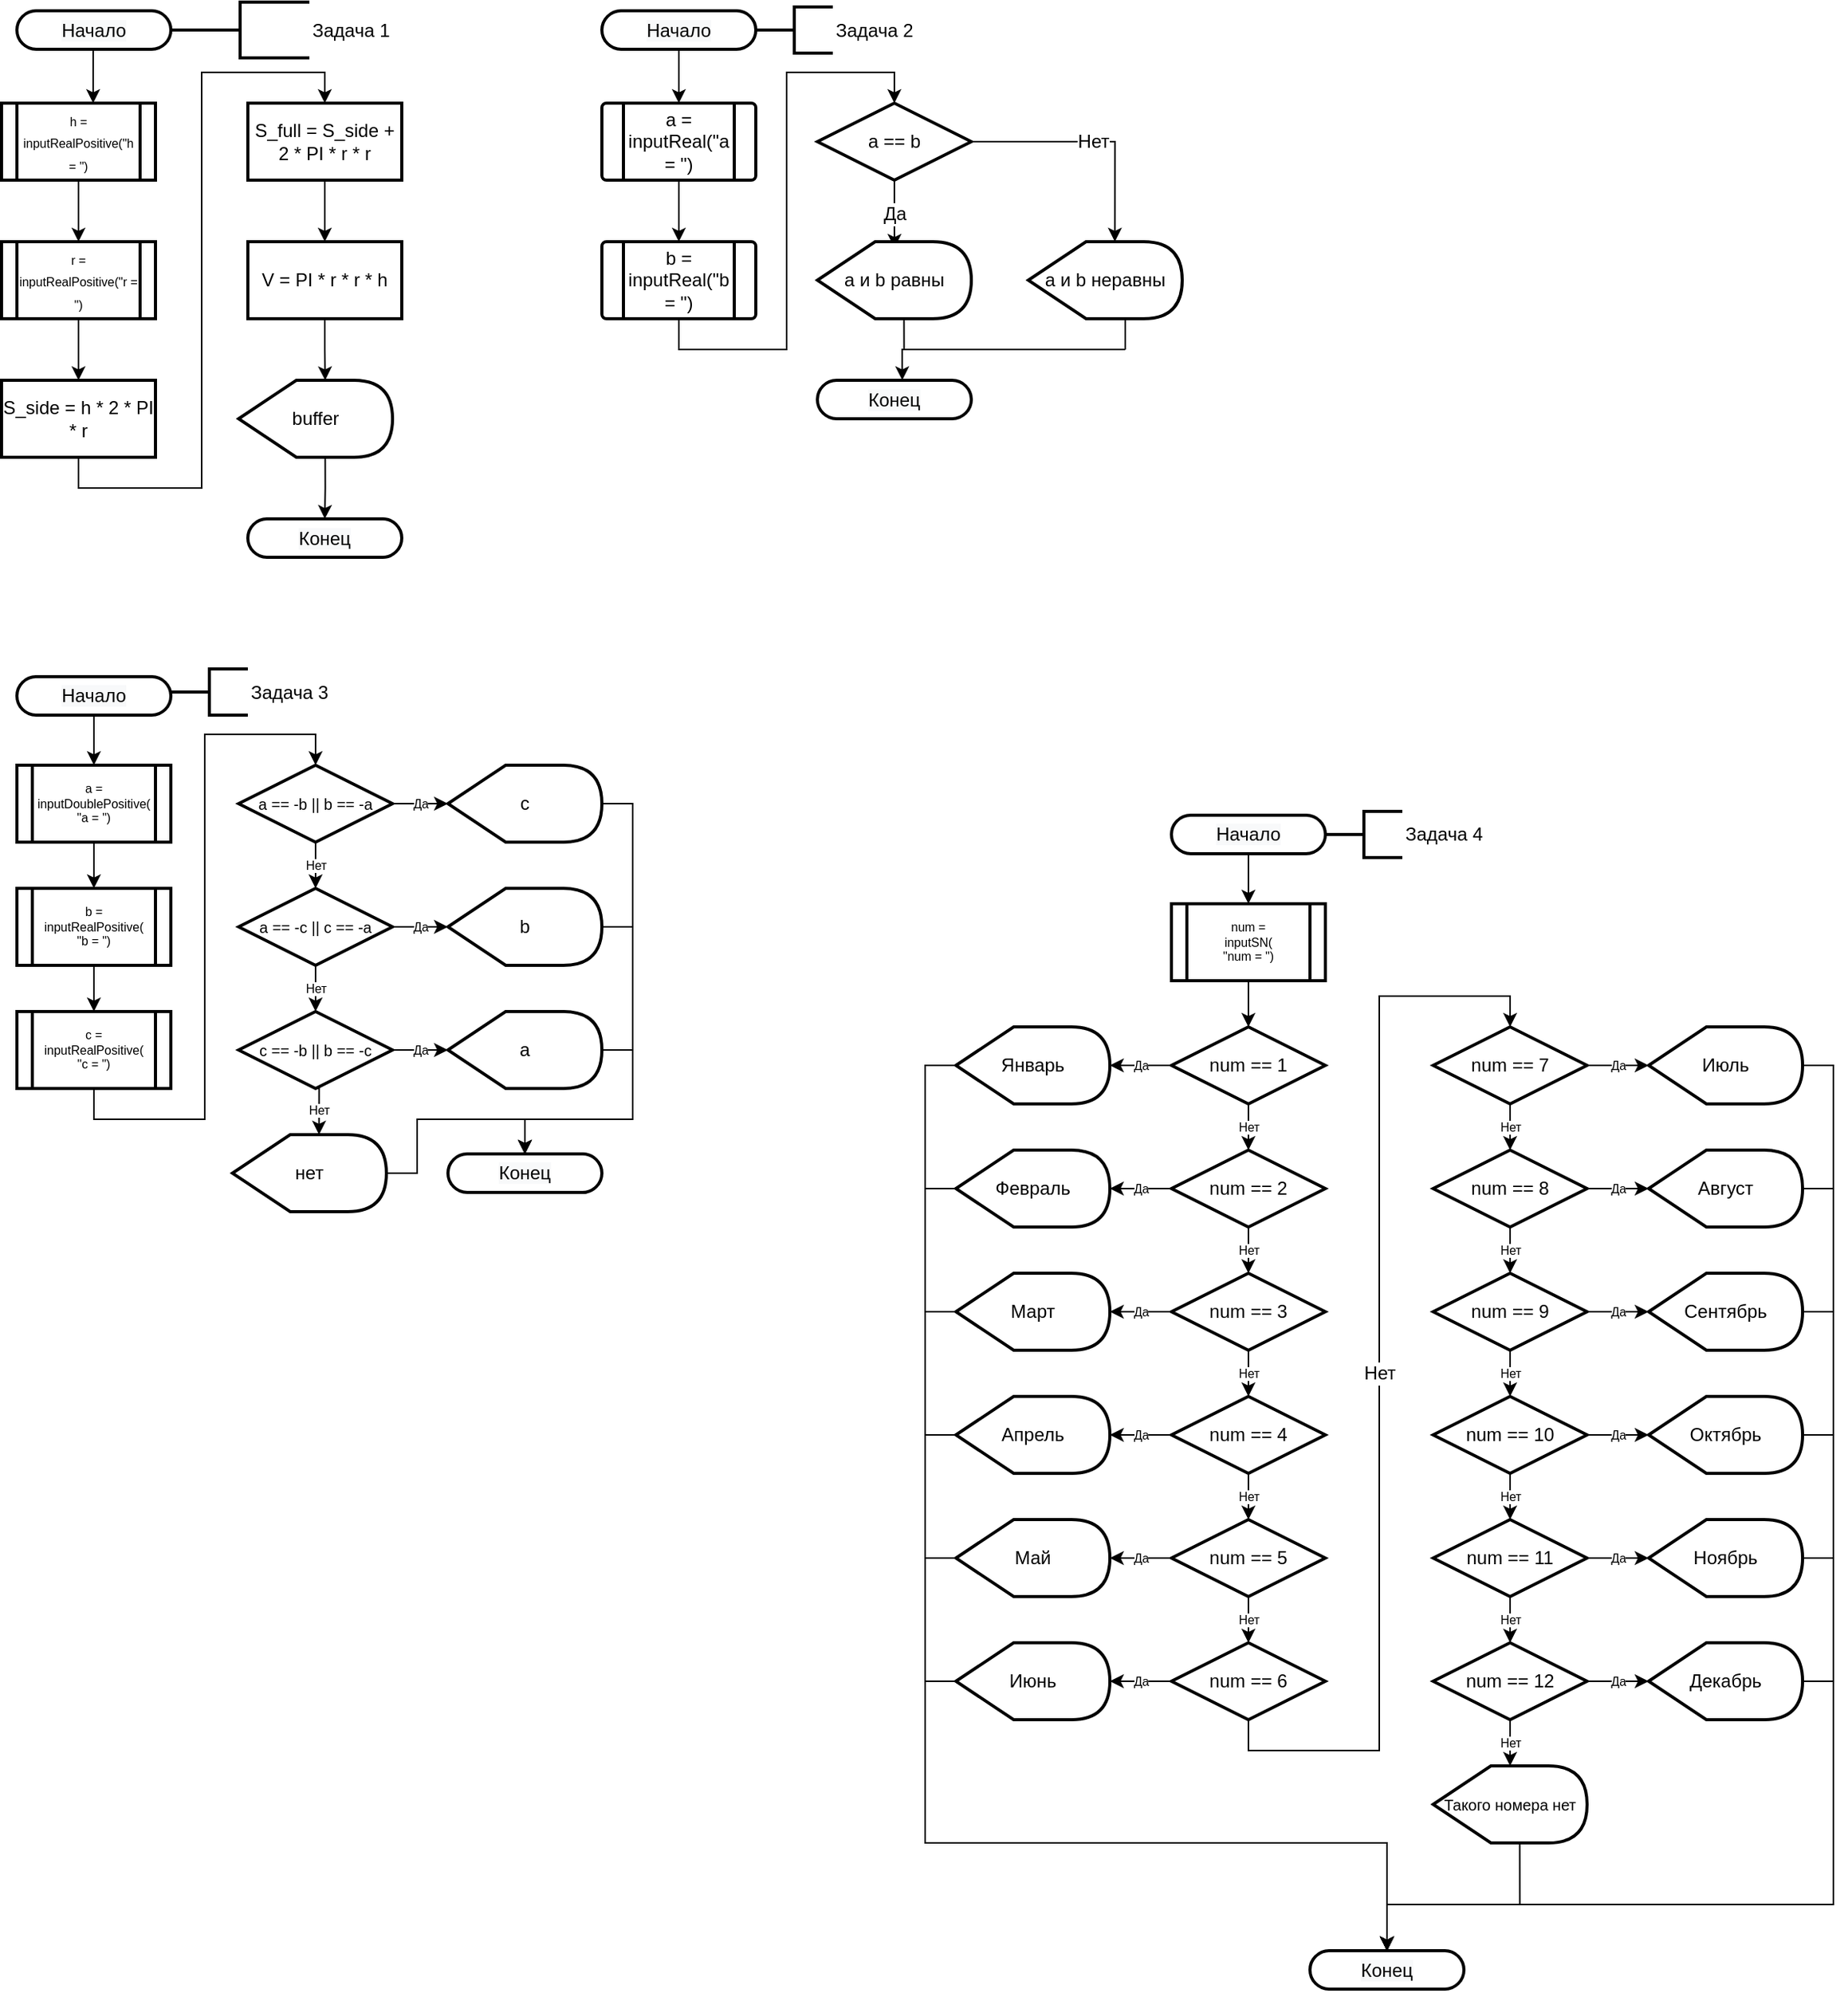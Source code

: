 <mxfile version="20.3.0" type="device"><diagram id="C5RBs43oDa-KdzZeNtuy" name="Page-1"><mxGraphModel dx="1738" dy="1198" grid="1" gridSize="10" guides="1" tooltips="1" connect="1" arrows="1" fold="1" page="1" pageScale="1" pageWidth="827" pageHeight="1169" math="0" shadow="0"><root><mxCell id="WIyWlLk6GJQsqaUBKTNV-0"/><mxCell id="WIyWlLk6GJQsqaUBKTNV-1" parent="WIyWlLk6GJQsqaUBKTNV-0"/><mxCell id="geHAz6R32snXmoTVDK4m-0" value="&lt;span style=&quot;color: rgb(0, 0, 0); font-family: Helvetica; font-size: 12px; font-style: normal; font-variant-ligatures: normal; font-variant-caps: normal; font-weight: 400; letter-spacing: normal; orphans: 2; text-align: center; text-indent: 0px; text-transform: none; widows: 2; word-spacing: 0px; -webkit-text-stroke-width: 0px; background-color: rgb(248, 249, 250); text-decoration-thickness: initial; text-decoration-style: initial; text-decoration-color: initial; float: none; display: inline !important;&quot;&gt;Начало&lt;/span&gt;" style="rounded=1;whiteSpace=wrap;html=1;absoluteArcSize=1;arcSize=38;strokeWidth=2;" vertex="1" parent="WIyWlLk6GJQsqaUBKTNV-1"><mxGeometry x="170" y="100" width="100" height="25" as="geometry"/></mxCell><mxCell id="geHAz6R32snXmoTVDK4m-6" style="edgeStyle=orthogonalEdgeStyle;rounded=0;orthogonalLoop=1;jettySize=auto;html=1;exitX=0.5;exitY=1;exitDx=0;exitDy=0;entryX=0.5;entryY=0;entryDx=0;entryDy=0;" edge="1" parent="WIyWlLk6GJQsqaUBKTNV-1" source="geHAz6R32snXmoTVDK4m-1" target="geHAz6R32snXmoTVDK4m-3"><mxGeometry relative="1" as="geometry"/></mxCell><mxCell id="geHAz6R32snXmoTVDK4m-1" value="&lt;font style=&quot;font-size: 8px;&quot;&gt;h = inputRealPositive(&quot;h = &quot;)&lt;/font&gt;" style="shape=process;whiteSpace=wrap;html=1;backgroundOutline=1;strokeWidth=2;" vertex="1" parent="WIyWlLk6GJQsqaUBKTNV-1"><mxGeometry x="160" y="160" width="100" height="50" as="geometry"/></mxCell><mxCell id="geHAz6R32snXmoTVDK4m-2" style="edgeStyle=orthogonalEdgeStyle;rounded=0;orthogonalLoop=1;jettySize=auto;html=1;entryX=0.5;entryY=0;entryDx=0;entryDy=0;" edge="1" parent="WIyWlLk6GJQsqaUBKTNV-1"><mxGeometry relative="1" as="geometry"><mxPoint x="219.529" y="125" as="sourcePoint"/><mxPoint x="219.5" y="160" as="targetPoint"/></mxGeometry></mxCell><mxCell id="geHAz6R32snXmoTVDK4m-15" style="edgeStyle=orthogonalEdgeStyle;rounded=0;orthogonalLoop=1;jettySize=auto;html=1;exitX=0.5;exitY=1;exitDx=0;exitDy=0;entryX=0.5;entryY=0;entryDx=0;entryDy=0;fontSize=12;" edge="1" parent="WIyWlLk6GJQsqaUBKTNV-1" source="geHAz6R32snXmoTVDK4m-3" target="geHAz6R32snXmoTVDK4m-11"><mxGeometry relative="1" as="geometry"/></mxCell><mxCell id="geHAz6R32snXmoTVDK4m-3" value="&lt;font style=&quot;font-size: 8px;&quot;&gt;r = inputRealPositive(&quot;r = &quot;)&lt;/font&gt;" style="shape=process;whiteSpace=wrap;html=1;backgroundOutline=1;strokeWidth=2;" vertex="1" parent="WIyWlLk6GJQsqaUBKTNV-1"><mxGeometry x="160" y="250" width="100" height="50" as="geometry"/></mxCell><mxCell id="geHAz6R32snXmoTVDK4m-8" value="Задача 1" style="strokeWidth=2;html=1;shape=mxgraph.flowchart.annotation_2;align=left;labelPosition=right;pointerEvents=1;" vertex="1" parent="WIyWlLk6GJQsqaUBKTNV-1"><mxGeometry x="270" y="94.38" width="90" height="36.25" as="geometry"/></mxCell><mxCell id="geHAz6R32snXmoTVDK4m-16" style="edgeStyle=orthogonalEdgeStyle;rounded=0;orthogonalLoop=1;jettySize=auto;html=1;exitX=0.5;exitY=1;exitDx=0;exitDy=0;entryX=0.5;entryY=0;entryDx=0;entryDy=0;fontSize=12;" edge="1" parent="WIyWlLk6GJQsqaUBKTNV-1" source="geHAz6R32snXmoTVDK4m-11" target="geHAz6R32snXmoTVDK4m-12"><mxGeometry relative="1" as="geometry"/></mxCell><mxCell id="geHAz6R32snXmoTVDK4m-11" value="&lt;font style=&quot;font-size: 12px;&quot;&gt;S_side = h * 2 * PI * r&lt;/font&gt;" style="rounded=0;whiteSpace=wrap;html=1;strokeWidth=2;fontSize=10;" vertex="1" parent="WIyWlLk6GJQsqaUBKTNV-1"><mxGeometry x="160" y="340" width="100" height="50" as="geometry"/></mxCell><mxCell id="geHAz6R32snXmoTVDK4m-17" style="edgeStyle=orthogonalEdgeStyle;rounded=0;orthogonalLoop=1;jettySize=auto;html=1;exitX=0.5;exitY=1;exitDx=0;exitDy=0;entryX=0.5;entryY=0;entryDx=0;entryDy=0;fontSize=12;" edge="1" parent="WIyWlLk6GJQsqaUBKTNV-1" source="geHAz6R32snXmoTVDK4m-12" target="geHAz6R32snXmoTVDK4m-13"><mxGeometry relative="1" as="geometry"/></mxCell><mxCell id="geHAz6R32snXmoTVDK4m-12" value="S_full = S_side + 2 * PI * r * r" style="rounded=0;whiteSpace=wrap;html=1;strokeWidth=2;fontSize=12;" vertex="1" parent="WIyWlLk6GJQsqaUBKTNV-1"><mxGeometry x="320" y="160" width="100" height="50" as="geometry"/></mxCell><mxCell id="geHAz6R32snXmoTVDK4m-25" style="edgeStyle=orthogonalEdgeStyle;rounded=0;orthogonalLoop=1;jettySize=auto;html=1;exitX=0.5;exitY=1;exitDx=0;exitDy=0;entryX=0;entryY=0;entryDx=56.25;entryDy=0;entryPerimeter=0;fontSize=12;" edge="1" parent="WIyWlLk6GJQsqaUBKTNV-1" source="geHAz6R32snXmoTVDK4m-13" target="geHAz6R32snXmoTVDK4m-19"><mxGeometry relative="1" as="geometry"/></mxCell><mxCell id="geHAz6R32snXmoTVDK4m-13" value="V = PI * r * r * h" style="rounded=0;whiteSpace=wrap;html=1;strokeWidth=2;fontSize=12;" vertex="1" parent="WIyWlLk6GJQsqaUBKTNV-1"><mxGeometry x="320" y="250" width="100" height="50" as="geometry"/></mxCell><mxCell id="geHAz6R32snXmoTVDK4m-22" style="edgeStyle=orthogonalEdgeStyle;rounded=0;orthogonalLoop=1;jettySize=auto;html=1;exitX=0;exitY=0;exitDx=56.25;exitDy=50;exitPerimeter=0;entryX=0.5;entryY=0;entryDx=0;entryDy=0;fontSize=12;" edge="1" parent="WIyWlLk6GJQsqaUBKTNV-1" source="geHAz6R32snXmoTVDK4m-19" target="geHAz6R32snXmoTVDK4m-20"><mxGeometry relative="1" as="geometry"/></mxCell><mxCell id="geHAz6R32snXmoTVDK4m-19" value="buffer" style="shape=display;whiteSpace=wrap;html=1;shadow=0;labelBackgroundColor=none;labelBorderColor=none;comic=0;sketch=0;strokeWidth=2;size=0.375;" vertex="1" parent="WIyWlLk6GJQsqaUBKTNV-1"><mxGeometry x="314" y="340" width="100" height="50" as="geometry"/></mxCell><mxCell id="geHAz6R32snXmoTVDK4m-20" value="&lt;span style=&quot;color: rgb(0, 0, 0); font-family: Helvetica; font-size: 12px; font-style: normal; font-variant-ligatures: normal; font-variant-caps: normal; font-weight: 400; letter-spacing: normal; orphans: 2; text-align: center; text-indent: 0px; text-transform: none; widows: 2; word-spacing: 0px; -webkit-text-stroke-width: 0px; background-color: rgb(248, 249, 250); text-decoration-thickness: initial; text-decoration-style: initial; text-decoration-color: initial; float: none; display: inline !important;&quot;&gt;Конец&lt;/span&gt;" style="rounded=1;whiteSpace=wrap;html=1;absoluteArcSize=1;arcSize=38;strokeWidth=2;" vertex="1" parent="WIyWlLk6GJQsqaUBKTNV-1"><mxGeometry x="320" y="430" width="100" height="25" as="geometry"/></mxCell><mxCell id="geHAz6R32snXmoTVDK4m-30" style="edgeStyle=orthogonalEdgeStyle;rounded=0;orthogonalLoop=1;jettySize=auto;html=1;exitX=0.5;exitY=1;exitDx=0;exitDy=0;entryX=0.5;entryY=0;entryDx=0;entryDy=0;fontSize=12;" edge="1" parent="WIyWlLk6GJQsqaUBKTNV-1" source="geHAz6R32snXmoTVDK4m-26" target="geHAz6R32snXmoTVDK4m-27"><mxGeometry relative="1" as="geometry"/></mxCell><mxCell id="geHAz6R32snXmoTVDK4m-26" value="&lt;span style=&quot;color: rgb(0, 0, 0); font-family: Helvetica; font-size: 12px; font-style: normal; font-variant-ligatures: normal; font-variant-caps: normal; font-weight: 400; letter-spacing: normal; orphans: 2; text-align: center; text-indent: 0px; text-transform: none; widows: 2; word-spacing: 0px; -webkit-text-stroke-width: 0px; background-color: rgb(248, 249, 250); text-decoration-thickness: initial; text-decoration-style: initial; text-decoration-color: initial; float: none; display: inline !important;&quot;&gt;Начало&lt;/span&gt;" style="rounded=1;whiteSpace=wrap;html=1;absoluteArcSize=1;arcSize=38;strokeWidth=2;" vertex="1" parent="WIyWlLk6GJQsqaUBKTNV-1"><mxGeometry x="550" y="100" width="100" height="25" as="geometry"/></mxCell><mxCell id="geHAz6R32snXmoTVDK4m-31" style="edgeStyle=orthogonalEdgeStyle;rounded=0;orthogonalLoop=1;jettySize=auto;html=1;exitX=0.5;exitY=1;exitDx=0;exitDy=0;entryX=0.5;entryY=0;entryDx=0;entryDy=0;fontSize=12;" edge="1" parent="WIyWlLk6GJQsqaUBKTNV-1" source="geHAz6R32snXmoTVDK4m-27" target="geHAz6R32snXmoTVDK4m-28"><mxGeometry relative="1" as="geometry"/></mxCell><mxCell id="geHAz6R32snXmoTVDK4m-27" value="a = inputReal(&quot;a = &quot;)" style="verticalLabelPosition=middle;verticalAlign=middle;html=1;shape=process;whiteSpace=wrap;rounded=1;size=0.14;arcSize=6;strokeWidth=2;fontSize=12;labelPosition=center;align=center;" vertex="1" parent="WIyWlLk6GJQsqaUBKTNV-1"><mxGeometry x="550" y="160" width="100" height="50" as="geometry"/></mxCell><mxCell id="geHAz6R32snXmoTVDK4m-35" style="edgeStyle=orthogonalEdgeStyle;rounded=0;orthogonalLoop=1;jettySize=auto;html=1;exitX=0.5;exitY=1;exitDx=0;exitDy=0;entryX=0.5;entryY=0;entryDx=0;entryDy=0;fontSize=12;" edge="1" parent="WIyWlLk6GJQsqaUBKTNV-1" source="geHAz6R32snXmoTVDK4m-28" target="geHAz6R32snXmoTVDK4m-32"><mxGeometry relative="1" as="geometry"/></mxCell><mxCell id="geHAz6R32snXmoTVDK4m-28" value="b = inputReal(&quot;b = &quot;)" style="verticalLabelPosition=middle;verticalAlign=middle;html=1;shape=process;whiteSpace=wrap;rounded=1;size=0.14;arcSize=6;strokeWidth=2;fontSize=12;labelPosition=center;align=center;" vertex="1" parent="WIyWlLk6GJQsqaUBKTNV-1"><mxGeometry x="550" y="250" width="100" height="50" as="geometry"/></mxCell><mxCell id="geHAz6R32snXmoTVDK4m-38" value="Да" style="edgeStyle=orthogonalEdgeStyle;rounded=0;orthogonalLoop=1;jettySize=auto;html=1;exitX=0.5;exitY=1;exitDx=0;exitDy=0;entryX=0.501;entryY=0.08;entryDx=0;entryDy=0;entryPerimeter=0;fontSize=12;" edge="1" parent="WIyWlLk6GJQsqaUBKTNV-1" source="geHAz6R32snXmoTVDK4m-32" target="geHAz6R32snXmoTVDK4m-36"><mxGeometry relative="1" as="geometry"/></mxCell><mxCell id="geHAz6R32snXmoTVDK4m-42" value="Нет" style="edgeStyle=orthogonalEdgeStyle;rounded=0;orthogonalLoop=1;jettySize=auto;html=1;exitX=1;exitY=0.5;exitDx=0;exitDy=0;entryX=0;entryY=0;entryDx=56.25;entryDy=0;entryPerimeter=0;fontSize=12;" edge="1" parent="WIyWlLk6GJQsqaUBKTNV-1" source="geHAz6R32snXmoTVDK4m-32" target="geHAz6R32snXmoTVDK4m-40"><mxGeometry relative="1" as="geometry"/></mxCell><mxCell id="geHAz6R32snXmoTVDK4m-32" value="a == b" style="rhombus;whiteSpace=wrap;html=1;strokeWidth=2;" vertex="1" parent="WIyWlLk6GJQsqaUBKTNV-1"><mxGeometry x="690" y="160" width="100" height="50" as="geometry"/></mxCell><mxCell id="geHAz6R32snXmoTVDK4m-33" value="Задача 2" style="strokeWidth=2;html=1;shape=mxgraph.flowchart.annotation_2;align=left;labelPosition=right;pointerEvents=1;" vertex="1" parent="WIyWlLk6GJQsqaUBKTNV-1"><mxGeometry x="650" y="97.5" width="50" height="30" as="geometry"/></mxCell><mxCell id="geHAz6R32snXmoTVDK4m-43" style="edgeStyle=orthogonalEdgeStyle;rounded=0;orthogonalLoop=1;jettySize=auto;html=1;exitX=0;exitY=0;exitDx=56.25;exitDy=50;exitPerimeter=0;entryX=0.551;entryY=-0.002;entryDx=0;entryDy=0;entryPerimeter=0;fontSize=12;" edge="1" parent="WIyWlLk6GJQsqaUBKTNV-1" source="geHAz6R32snXmoTVDK4m-36" target="geHAz6R32snXmoTVDK4m-39"><mxGeometry relative="1" as="geometry"/></mxCell><mxCell id="geHAz6R32snXmoTVDK4m-36" value="a и b равны" style="shape=display;whiteSpace=wrap;html=1;shadow=0;labelBackgroundColor=none;labelBorderColor=none;comic=0;sketch=0;strokeWidth=2;size=0.375;" vertex="1" parent="WIyWlLk6GJQsqaUBKTNV-1"><mxGeometry x="690" y="250" width="100" height="50" as="geometry"/></mxCell><mxCell id="geHAz6R32snXmoTVDK4m-39" value="&lt;span style=&quot;color: rgb(0, 0, 0); font-family: Helvetica; font-size: 12px; font-style: normal; font-variant-ligatures: normal; font-variant-caps: normal; font-weight: 400; letter-spacing: normal; orphans: 2; text-align: center; text-indent: 0px; text-transform: none; widows: 2; word-spacing: 0px; -webkit-text-stroke-width: 0px; background-color: rgb(248, 249, 250); text-decoration-thickness: initial; text-decoration-style: initial; text-decoration-color: initial; float: none; display: inline !important;&quot;&gt;Конец&lt;/span&gt;" style="rounded=1;whiteSpace=wrap;html=1;absoluteArcSize=1;arcSize=38;strokeWidth=2;" vertex="1" parent="WIyWlLk6GJQsqaUBKTNV-1"><mxGeometry x="690" y="340" width="100" height="25" as="geometry"/></mxCell><mxCell id="geHAz6R32snXmoTVDK4m-40" value="a и b неравны" style="shape=display;whiteSpace=wrap;html=1;shadow=0;labelBackgroundColor=none;labelBorderColor=none;comic=0;sketch=0;strokeWidth=2;size=0.375;" vertex="1" parent="WIyWlLk6GJQsqaUBKTNV-1"><mxGeometry x="827" y="250" width="100" height="50" as="geometry"/></mxCell><mxCell id="geHAz6R32snXmoTVDK4m-48" value="" style="endArrow=none;html=1;rounded=0;fontSize=12;" edge="1" parent="WIyWlLk6GJQsqaUBKTNV-1"><mxGeometry width="50" height="50" relative="1" as="geometry"><mxPoint x="745" y="320" as="sourcePoint"/><mxPoint x="890" y="320" as="targetPoint"/></mxGeometry></mxCell><mxCell id="geHAz6R32snXmoTVDK4m-51" value="" style="endArrow=none;html=1;rounded=0;fontSize=12;" edge="1" parent="WIyWlLk6GJQsqaUBKTNV-1"><mxGeometry width="50" height="50" relative="1" as="geometry"><mxPoint x="890" y="320" as="sourcePoint"/><mxPoint x="890" y="300" as="targetPoint"/></mxGeometry></mxCell><mxCell id="geHAz6R32snXmoTVDK4m-59" style="edgeStyle=orthogonalEdgeStyle;rounded=0;orthogonalLoop=1;jettySize=auto;html=1;exitX=0.5;exitY=1;exitDx=0;exitDy=0;entryX=0.5;entryY=0;entryDx=0;entryDy=0;fontSize=12;" edge="1" parent="WIyWlLk6GJQsqaUBKTNV-1" source="geHAz6R32snXmoTVDK4m-52" target="geHAz6R32snXmoTVDK4m-55"><mxGeometry relative="1" as="geometry"/></mxCell><mxCell id="geHAz6R32snXmoTVDK4m-52" value="&lt;span style=&quot;color: rgb(0, 0, 0); font-family: Helvetica; font-size: 12px; font-style: normal; font-variant-ligatures: normal; font-variant-caps: normal; font-weight: 400; letter-spacing: normal; orphans: 2; text-align: center; text-indent: 0px; text-transform: none; widows: 2; word-spacing: 0px; -webkit-text-stroke-width: 0px; background-color: rgb(248, 249, 250); text-decoration-thickness: initial; text-decoration-style: initial; text-decoration-color: initial; float: none; display: inline !important;&quot;&gt;Начало&lt;/span&gt;" style="rounded=1;whiteSpace=wrap;html=1;absoluteArcSize=1;arcSize=38;strokeWidth=2;" vertex="1" parent="WIyWlLk6GJQsqaUBKTNV-1"><mxGeometry x="170" y="532.5" width="100" height="25" as="geometry"/></mxCell><mxCell id="geHAz6R32snXmoTVDK4m-53" value="Задача 3" style="strokeWidth=2;html=1;shape=mxgraph.flowchart.annotation_2;align=left;labelPosition=right;pointerEvents=1;" vertex="1" parent="WIyWlLk6GJQsqaUBKTNV-1"><mxGeometry x="270" y="527.5" width="50" height="30" as="geometry"/></mxCell><mxCell id="geHAz6R32snXmoTVDK4m-62" style="edgeStyle=orthogonalEdgeStyle;rounded=0;orthogonalLoop=1;jettySize=auto;html=1;exitX=0.5;exitY=1;exitDx=0;exitDy=0;entryX=0.5;entryY=0;entryDx=0;entryDy=0;fontSize=12;" edge="1" parent="WIyWlLk6GJQsqaUBKTNV-1" source="geHAz6R32snXmoTVDK4m-55" target="geHAz6R32snXmoTVDK4m-56"><mxGeometry relative="1" as="geometry"/></mxCell><mxCell id="geHAz6R32snXmoTVDK4m-55" value="&lt;span style=&quot;&quot;&gt;a =&lt;br&gt;inputDoublePositive(&lt;br&gt;&quot;a = &quot;)&lt;/span&gt;" style="verticalLabelPosition=bottom;verticalAlign=middle;html=1;shape=process;whiteSpace=wrap;rounded=1;size=0.1;arcSize=0;shadow=0;labelBackgroundColor=none;labelBorderColor=none;comic=0;sketch=0;strokeWidth=2;spacing=0;spacingTop=-100;fontSize=8;" vertex="1" parent="WIyWlLk6GJQsqaUBKTNV-1"><mxGeometry x="170" y="590" width="100" height="50" as="geometry"/></mxCell><mxCell id="geHAz6R32snXmoTVDK4m-61" style="edgeStyle=orthogonalEdgeStyle;rounded=0;orthogonalLoop=1;jettySize=auto;html=1;exitX=0.5;exitY=1;exitDx=0;exitDy=0;entryX=0.5;entryY=0;entryDx=0;entryDy=0;fontSize=12;" edge="1" parent="WIyWlLk6GJQsqaUBKTNV-1" source="geHAz6R32snXmoTVDK4m-56" target="geHAz6R32snXmoTVDK4m-57"><mxGeometry relative="1" as="geometry"/></mxCell><mxCell id="geHAz6R32snXmoTVDK4m-56" value="&lt;span style=&quot;&quot;&gt;b =&lt;br&gt;inputRealPositive(&lt;br&gt;&quot;b = &quot;)&lt;/span&gt;" style="verticalLabelPosition=bottom;verticalAlign=middle;html=1;shape=process;whiteSpace=wrap;rounded=1;size=0.1;arcSize=0;shadow=0;labelBackgroundColor=none;labelBorderColor=none;comic=0;sketch=0;strokeWidth=2;spacing=0;spacingTop=-100;fontSize=8;" vertex="1" parent="WIyWlLk6GJQsqaUBKTNV-1"><mxGeometry x="170" y="670" width="100" height="50" as="geometry"/></mxCell><mxCell id="geHAz6R32snXmoTVDK4m-65" style="edgeStyle=orthogonalEdgeStyle;rounded=0;orthogonalLoop=1;jettySize=auto;html=1;exitX=0.5;exitY=1;exitDx=0;exitDy=0;entryX=0.5;entryY=0;entryDx=0;entryDy=0;fontSize=10;" edge="1" parent="WIyWlLk6GJQsqaUBKTNV-1" source="geHAz6R32snXmoTVDK4m-57" target="geHAz6R32snXmoTVDK4m-63"><mxGeometry relative="1" as="geometry"/></mxCell><mxCell id="geHAz6R32snXmoTVDK4m-57" value="&lt;span style=&quot;&quot;&gt;c =&lt;br&gt;inputRealPositive(&lt;br&gt;&quot;c = &quot;)&lt;/span&gt;" style="verticalLabelPosition=bottom;verticalAlign=middle;html=1;shape=process;whiteSpace=wrap;rounded=1;size=0.1;arcSize=0;shadow=0;labelBackgroundColor=none;labelBorderColor=none;comic=0;sketch=0;strokeWidth=2;spacing=0;spacingTop=-100;fontSize=8;" vertex="1" parent="WIyWlLk6GJQsqaUBKTNV-1"><mxGeometry x="170" y="750" width="100" height="50" as="geometry"/></mxCell><mxCell id="geHAz6R32snXmoTVDK4m-69" value="Нет" style="edgeStyle=orthogonalEdgeStyle;rounded=0;orthogonalLoop=1;jettySize=auto;html=1;exitX=0.5;exitY=1;exitDx=0;exitDy=0;entryX=0.5;entryY=0;entryDx=0;entryDy=0;fontSize=8;" edge="1" parent="WIyWlLk6GJQsqaUBKTNV-1" source="geHAz6R32snXmoTVDK4m-63" target="geHAz6R32snXmoTVDK4m-66"><mxGeometry relative="1" as="geometry"/></mxCell><mxCell id="geHAz6R32snXmoTVDK4m-78" value="Да" style="edgeStyle=orthogonalEdgeStyle;rounded=0;orthogonalLoop=1;jettySize=auto;html=1;exitX=1;exitY=0.5;exitDx=0;exitDy=0;entryX=0;entryY=0.5;entryDx=0;entryDy=0;entryPerimeter=0;fontSize=8;" edge="1" parent="WIyWlLk6GJQsqaUBKTNV-1" source="geHAz6R32snXmoTVDK4m-63" target="geHAz6R32snXmoTVDK4m-74"><mxGeometry relative="1" as="geometry"/></mxCell><mxCell id="geHAz6R32snXmoTVDK4m-63" value="&lt;font style=&quot;font-size: 10px;&quot;&gt;a == -b || b == -a&lt;/font&gt;" style="rhombus;whiteSpace=wrap;html=1;strokeWidth=2;" vertex="1" parent="WIyWlLk6GJQsqaUBKTNV-1"><mxGeometry x="314" y="590" width="100" height="50" as="geometry"/></mxCell><mxCell id="geHAz6R32snXmoTVDK4m-70" value="Нет" style="edgeStyle=orthogonalEdgeStyle;rounded=0;orthogonalLoop=1;jettySize=auto;html=1;exitX=0.5;exitY=1;exitDx=0;exitDy=0;entryX=0.5;entryY=0;entryDx=0;entryDy=0;fontSize=8;" edge="1" parent="WIyWlLk6GJQsqaUBKTNV-1" source="geHAz6R32snXmoTVDK4m-66" target="geHAz6R32snXmoTVDK4m-67"><mxGeometry relative="1" as="geometry"/></mxCell><mxCell id="geHAz6R32snXmoTVDK4m-79" value="Да" style="edgeStyle=orthogonalEdgeStyle;rounded=0;orthogonalLoop=1;jettySize=auto;html=1;exitX=1;exitY=0.5;exitDx=0;exitDy=0;entryX=0;entryY=0.5;entryDx=0;entryDy=0;entryPerimeter=0;fontSize=8;" edge="1" parent="WIyWlLk6GJQsqaUBKTNV-1" source="geHAz6R32snXmoTVDK4m-66" target="geHAz6R32snXmoTVDK4m-75"><mxGeometry relative="1" as="geometry"/></mxCell><mxCell id="geHAz6R32snXmoTVDK4m-66" value="&lt;font style=&quot;font-size: 10px;&quot;&gt;a == -c || c == -a&lt;/font&gt;" style="rhombus;whiteSpace=wrap;html=1;strokeWidth=2;" vertex="1" parent="WIyWlLk6GJQsqaUBKTNV-1"><mxGeometry x="314" y="670" width="100" height="50" as="geometry"/></mxCell><mxCell id="geHAz6R32snXmoTVDK4m-73" value="Нет" style="edgeStyle=orthogonalEdgeStyle;rounded=0;orthogonalLoop=1;jettySize=auto;html=1;exitX=0.5;exitY=1;exitDx=0;exitDy=0;entryX=0;entryY=0;entryDx=56.25;entryDy=0;entryPerimeter=0;fontSize=8;" edge="1" parent="WIyWlLk6GJQsqaUBKTNV-1" source="geHAz6R32snXmoTVDK4m-67" target="geHAz6R32snXmoTVDK4m-71"><mxGeometry relative="1" as="geometry"/></mxCell><mxCell id="geHAz6R32snXmoTVDK4m-80" value="Да" style="edgeStyle=orthogonalEdgeStyle;rounded=0;orthogonalLoop=1;jettySize=auto;html=1;exitX=1;exitY=0.5;exitDx=0;exitDy=0;entryX=0;entryY=0.5;entryDx=0;entryDy=0;entryPerimeter=0;fontSize=8;" edge="1" parent="WIyWlLk6GJQsqaUBKTNV-1" source="geHAz6R32snXmoTVDK4m-67" target="geHAz6R32snXmoTVDK4m-76"><mxGeometry relative="1" as="geometry"/></mxCell><mxCell id="geHAz6R32snXmoTVDK4m-67" value="&lt;font style=&quot;font-size: 10px;&quot;&gt;c == -b || b == -c&lt;/font&gt;" style="rhombus;whiteSpace=wrap;html=1;strokeWidth=2;" vertex="1" parent="WIyWlLk6GJQsqaUBKTNV-1"><mxGeometry x="314" y="750" width="100" height="50" as="geometry"/></mxCell><mxCell id="geHAz6R32snXmoTVDK4m-103" style="edgeStyle=orthogonalEdgeStyle;rounded=0;orthogonalLoop=1;jettySize=auto;html=1;exitX=1;exitY=0.5;exitDx=0;exitDy=0;exitPerimeter=0;entryX=0.5;entryY=0;entryDx=0;entryDy=0;fontSize=8;" edge="1" parent="WIyWlLk6GJQsqaUBKTNV-1" source="geHAz6R32snXmoTVDK4m-71" target="geHAz6R32snXmoTVDK4m-87"><mxGeometry relative="1" as="geometry"><Array as="points"><mxPoint x="430" y="855"/><mxPoint x="430" y="820"/><mxPoint x="500" y="820"/></Array></mxGeometry></mxCell><mxCell id="geHAz6R32snXmoTVDK4m-71" value="нет" style="shape=display;whiteSpace=wrap;html=1;shadow=0;labelBackgroundColor=none;labelBorderColor=none;comic=0;sketch=0;strokeWidth=2;size=0.375;" vertex="1" parent="WIyWlLk6GJQsqaUBKTNV-1"><mxGeometry x="310" y="830" width="100" height="50" as="geometry"/></mxCell><mxCell id="geHAz6R32snXmoTVDK4m-102" style="edgeStyle=orthogonalEdgeStyle;rounded=0;orthogonalLoop=1;jettySize=auto;html=1;exitX=1;exitY=0.5;exitDx=0;exitDy=0;exitPerimeter=0;fontSize=8;" edge="1" parent="WIyWlLk6GJQsqaUBKTNV-1" source="geHAz6R32snXmoTVDK4m-74" target="geHAz6R32snXmoTVDK4m-87"><mxGeometry relative="1" as="geometry"><Array as="points"><mxPoint x="570" y="615"/><mxPoint x="570" y="820"/><mxPoint x="500" y="820"/></Array></mxGeometry></mxCell><mxCell id="geHAz6R32snXmoTVDK4m-74" value="c" style="shape=display;whiteSpace=wrap;html=1;shadow=0;labelBackgroundColor=none;labelBorderColor=none;comic=0;sketch=0;strokeWidth=2;size=0.375;" vertex="1" parent="WIyWlLk6GJQsqaUBKTNV-1"><mxGeometry x="450" y="590" width="100" height="50" as="geometry"/></mxCell><mxCell id="geHAz6R32snXmoTVDK4m-100" style="edgeStyle=orthogonalEdgeStyle;rounded=0;orthogonalLoop=1;jettySize=auto;html=1;exitX=1;exitY=0.5;exitDx=0;exitDy=0;exitPerimeter=0;fontSize=8;" edge="1" parent="WIyWlLk6GJQsqaUBKTNV-1" source="geHAz6R32snXmoTVDK4m-75" target="geHAz6R32snXmoTVDK4m-87"><mxGeometry relative="1" as="geometry"><Array as="points"><mxPoint x="570" y="695"/><mxPoint x="570" y="820"/><mxPoint x="500" y="820"/></Array></mxGeometry></mxCell><mxCell id="geHAz6R32snXmoTVDK4m-75" value="b" style="shape=display;whiteSpace=wrap;html=1;shadow=0;labelBackgroundColor=none;labelBorderColor=none;comic=0;sketch=0;strokeWidth=2;size=0.375;" vertex="1" parent="WIyWlLk6GJQsqaUBKTNV-1"><mxGeometry x="450" y="670" width="100" height="50" as="geometry"/></mxCell><mxCell id="geHAz6R32snXmoTVDK4m-101" style="edgeStyle=orthogonalEdgeStyle;rounded=0;orthogonalLoop=1;jettySize=auto;html=1;exitX=1;exitY=0.5;exitDx=0;exitDy=0;exitPerimeter=0;fontSize=8;" edge="1" parent="WIyWlLk6GJQsqaUBKTNV-1" source="geHAz6R32snXmoTVDK4m-76" target="geHAz6R32snXmoTVDK4m-87"><mxGeometry relative="1" as="geometry"><Array as="points"><mxPoint x="570" y="775"/><mxPoint x="570" y="820"/><mxPoint x="500" y="820"/></Array></mxGeometry></mxCell><mxCell id="geHAz6R32snXmoTVDK4m-76" value="a" style="shape=display;whiteSpace=wrap;html=1;shadow=0;labelBackgroundColor=none;labelBorderColor=none;comic=0;sketch=0;strokeWidth=2;size=0.375;" vertex="1" parent="WIyWlLk6GJQsqaUBKTNV-1"><mxGeometry x="450" y="750" width="100" height="50" as="geometry"/></mxCell><mxCell id="geHAz6R32snXmoTVDK4m-87" value="&lt;span style=&quot;color: rgb(0, 0, 0); font-family: Helvetica; font-size: 12px; font-style: normal; font-variant-ligatures: normal; font-variant-caps: normal; font-weight: 400; letter-spacing: normal; orphans: 2; text-align: center; text-indent: 0px; text-transform: none; widows: 2; word-spacing: 0px; -webkit-text-stroke-width: 0px; background-color: rgb(248, 249, 250); text-decoration-thickness: initial; text-decoration-style: initial; text-decoration-color: initial; float: none; display: inline !important;&quot;&gt;Конец&lt;/span&gt;" style="rounded=1;whiteSpace=wrap;html=1;absoluteArcSize=1;arcSize=38;strokeWidth=2;" vertex="1" parent="WIyWlLk6GJQsqaUBKTNV-1"><mxGeometry x="450" y="842.5" width="100" height="25" as="geometry"/></mxCell><mxCell id="geHAz6R32snXmoTVDK4m-121" style="edgeStyle=orthogonalEdgeStyle;rounded=0;orthogonalLoop=1;jettySize=auto;html=1;exitX=0.5;exitY=1;exitDx=0;exitDy=0;fontSize=8;" edge="1" parent="WIyWlLk6GJQsqaUBKTNV-1" source="geHAz6R32snXmoTVDK4m-104" target="geHAz6R32snXmoTVDK4m-106"><mxGeometry relative="1" as="geometry"/></mxCell><mxCell id="geHAz6R32snXmoTVDK4m-104" value="&lt;span style=&quot;color: rgb(0, 0, 0); font-family: Helvetica; font-size: 12px; font-style: normal; font-variant-ligatures: normal; font-variant-caps: normal; font-weight: 400; letter-spacing: normal; orphans: 2; text-align: center; text-indent: 0px; text-transform: none; widows: 2; word-spacing: 0px; -webkit-text-stroke-width: 0px; background-color: rgb(248, 249, 250); text-decoration-thickness: initial; text-decoration-style: initial; text-decoration-color: initial; float: none; display: inline !important;&quot;&gt;Начало&lt;/span&gt;" style="rounded=1;whiteSpace=wrap;html=1;absoluteArcSize=1;arcSize=38;strokeWidth=2;" vertex="1" parent="WIyWlLk6GJQsqaUBKTNV-1"><mxGeometry x="920" y="622.5" width="100" height="25" as="geometry"/></mxCell><mxCell id="geHAz6R32snXmoTVDK4m-105" value="Задача 4" style="strokeWidth=2;html=1;shape=mxgraph.flowchart.annotation_2;align=left;labelPosition=right;pointerEvents=1;" vertex="1" parent="WIyWlLk6GJQsqaUBKTNV-1"><mxGeometry x="1020" y="620" width="50" height="30" as="geometry"/></mxCell><mxCell id="geHAz6R32snXmoTVDK4m-122" style="edgeStyle=orthogonalEdgeStyle;rounded=0;orthogonalLoop=1;jettySize=auto;html=1;exitX=0.5;exitY=1;exitDx=0;exitDy=0;fontSize=8;" edge="1" parent="WIyWlLk6GJQsqaUBKTNV-1" source="geHAz6R32snXmoTVDK4m-106" target="geHAz6R32snXmoTVDK4m-107"><mxGeometry relative="1" as="geometry"/></mxCell><mxCell id="geHAz6R32snXmoTVDK4m-106" value="&lt;span style=&quot;&quot;&gt;num =&lt;br&gt;inputSN(&lt;br&gt;&quot;num = &quot;)&lt;/span&gt;" style="verticalLabelPosition=bottom;verticalAlign=middle;html=1;shape=process;whiteSpace=wrap;rounded=1;size=0.1;arcSize=0;shadow=0;labelBackgroundColor=none;labelBorderColor=none;comic=0;sketch=0;strokeWidth=2;spacing=0;spacingTop=-100;fontSize=8;" vertex="1" parent="WIyWlLk6GJQsqaUBKTNV-1"><mxGeometry x="920" y="680" width="100" height="50" as="geometry"/></mxCell><mxCell id="geHAz6R32snXmoTVDK4m-123" value="Нет" style="edgeStyle=orthogonalEdgeStyle;rounded=0;orthogonalLoop=1;jettySize=auto;html=1;exitX=0.5;exitY=1;exitDx=0;exitDy=0;fontSize=8;" edge="1" parent="WIyWlLk6GJQsqaUBKTNV-1" source="geHAz6R32snXmoTVDK4m-107" target="geHAz6R32snXmoTVDK4m-115"><mxGeometry relative="1" as="geometry"/></mxCell><mxCell id="geHAz6R32snXmoTVDK4m-135" value="Да" style="edgeStyle=orthogonalEdgeStyle;rounded=0;orthogonalLoop=1;jettySize=auto;html=1;exitX=0;exitY=0.5;exitDx=0;exitDy=0;fontSize=8;" edge="1" parent="WIyWlLk6GJQsqaUBKTNV-1" source="geHAz6R32snXmoTVDK4m-107" target="geHAz6R32snXmoTVDK4m-128"><mxGeometry relative="1" as="geometry"/></mxCell><mxCell id="geHAz6R32snXmoTVDK4m-107" value="num == 1" style="rhombus;whiteSpace=wrap;html=1;strokeWidth=2;" vertex="1" parent="WIyWlLk6GJQsqaUBKTNV-1"><mxGeometry x="920" y="760" width="100" height="50" as="geometry"/></mxCell><mxCell id="geHAz6R32snXmoTVDK4m-124" value="Нет" style="edgeStyle=orthogonalEdgeStyle;rounded=0;orthogonalLoop=1;jettySize=auto;html=1;exitX=0.5;exitY=1;exitDx=0;exitDy=0;fontSize=8;" edge="1" parent="WIyWlLk6GJQsqaUBKTNV-1" source="geHAz6R32snXmoTVDK4m-115" target="geHAz6R32snXmoTVDK4m-116"><mxGeometry relative="1" as="geometry"/></mxCell><mxCell id="geHAz6R32snXmoTVDK4m-136" value="Да" style="edgeStyle=orthogonalEdgeStyle;rounded=0;orthogonalLoop=1;jettySize=auto;html=1;exitX=0;exitY=0.5;exitDx=0;exitDy=0;fontSize=8;" edge="1" parent="WIyWlLk6GJQsqaUBKTNV-1" source="geHAz6R32snXmoTVDK4m-115" target="geHAz6R32snXmoTVDK4m-129"><mxGeometry relative="1" as="geometry"/></mxCell><mxCell id="geHAz6R32snXmoTVDK4m-115" value="num == 2" style="rhombus;whiteSpace=wrap;html=1;strokeWidth=2;" vertex="1" parent="WIyWlLk6GJQsqaUBKTNV-1"><mxGeometry x="920" y="840" width="100" height="50" as="geometry"/></mxCell><mxCell id="geHAz6R32snXmoTVDK4m-125" value="Нет" style="edgeStyle=orthogonalEdgeStyle;rounded=0;orthogonalLoop=1;jettySize=auto;html=1;exitX=0.5;exitY=1;exitDx=0;exitDy=0;fontSize=8;" edge="1" parent="WIyWlLk6GJQsqaUBKTNV-1" source="geHAz6R32snXmoTVDK4m-116" target="geHAz6R32snXmoTVDK4m-117"><mxGeometry relative="1" as="geometry"/></mxCell><mxCell id="geHAz6R32snXmoTVDK4m-137" value="Да" style="edgeStyle=orthogonalEdgeStyle;rounded=0;orthogonalLoop=1;jettySize=auto;html=1;exitX=0;exitY=0.5;exitDx=0;exitDy=0;fontSize=8;" edge="1" parent="WIyWlLk6GJQsqaUBKTNV-1" source="geHAz6R32snXmoTVDK4m-116" target="geHAz6R32snXmoTVDK4m-130"><mxGeometry relative="1" as="geometry"/></mxCell><mxCell id="geHAz6R32snXmoTVDK4m-116" value="num == 3" style="rhombus;whiteSpace=wrap;html=1;strokeWidth=2;" vertex="1" parent="WIyWlLk6GJQsqaUBKTNV-1"><mxGeometry x="920" y="920" width="100" height="50" as="geometry"/></mxCell><mxCell id="geHAz6R32snXmoTVDK4m-126" value="Нет" style="edgeStyle=orthogonalEdgeStyle;rounded=0;orthogonalLoop=1;jettySize=auto;html=1;exitX=0.5;exitY=1;exitDx=0;exitDy=0;fontSize=8;" edge="1" parent="WIyWlLk6GJQsqaUBKTNV-1" source="geHAz6R32snXmoTVDK4m-117" target="geHAz6R32snXmoTVDK4m-118"><mxGeometry relative="1" as="geometry"/></mxCell><mxCell id="geHAz6R32snXmoTVDK4m-138" value="Да" style="edgeStyle=orthogonalEdgeStyle;rounded=0;orthogonalLoop=1;jettySize=auto;html=1;exitX=0;exitY=0.5;exitDx=0;exitDy=0;fontSize=8;" edge="1" parent="WIyWlLk6GJQsqaUBKTNV-1" source="geHAz6R32snXmoTVDK4m-117" target="geHAz6R32snXmoTVDK4m-131"><mxGeometry relative="1" as="geometry"/></mxCell><mxCell id="geHAz6R32snXmoTVDK4m-117" value="num == 4" style="rhombus;whiteSpace=wrap;html=1;strokeWidth=2;" vertex="1" parent="WIyWlLk6GJQsqaUBKTNV-1"><mxGeometry x="920" y="1000" width="100" height="50" as="geometry"/></mxCell><mxCell id="geHAz6R32snXmoTVDK4m-127" value="Нет" style="edgeStyle=orthogonalEdgeStyle;rounded=0;orthogonalLoop=1;jettySize=auto;html=1;exitX=0.5;exitY=1;exitDx=0;exitDy=0;fontSize=8;" edge="1" parent="WIyWlLk6GJQsqaUBKTNV-1" source="geHAz6R32snXmoTVDK4m-118" target="geHAz6R32snXmoTVDK4m-119"><mxGeometry relative="1" as="geometry"/></mxCell><mxCell id="geHAz6R32snXmoTVDK4m-139" value="Да" style="edgeStyle=orthogonalEdgeStyle;rounded=0;orthogonalLoop=1;jettySize=auto;html=1;exitX=0;exitY=0.5;exitDx=0;exitDy=0;fontSize=8;" edge="1" parent="WIyWlLk6GJQsqaUBKTNV-1" source="geHAz6R32snXmoTVDK4m-118" target="geHAz6R32snXmoTVDK4m-132"><mxGeometry relative="1" as="geometry"/></mxCell><mxCell id="geHAz6R32snXmoTVDK4m-118" value="num == 5" style="rhombus;whiteSpace=wrap;html=1;strokeWidth=2;" vertex="1" parent="WIyWlLk6GJQsqaUBKTNV-1"><mxGeometry x="920" y="1080" width="100" height="50" as="geometry"/></mxCell><mxCell id="geHAz6R32snXmoTVDK4m-140" value="Да" style="edgeStyle=orthogonalEdgeStyle;rounded=0;orthogonalLoop=1;jettySize=auto;html=1;exitX=0;exitY=0.5;exitDx=0;exitDy=0;fontSize=8;" edge="1" parent="WIyWlLk6GJQsqaUBKTNV-1" source="geHAz6R32snXmoTVDK4m-119" target="geHAz6R32snXmoTVDK4m-133"><mxGeometry relative="1" as="geometry"/></mxCell><mxCell id="geHAz6R32snXmoTVDK4m-173" value="Нет" style="edgeStyle=orthogonalEdgeStyle;rounded=0;orthogonalLoop=1;jettySize=auto;html=1;exitX=0.5;exitY=1;exitDx=0;exitDy=0;entryX=0.5;entryY=0;entryDx=0;entryDy=0;fontSize=12;" edge="1" parent="WIyWlLk6GJQsqaUBKTNV-1" source="geHAz6R32snXmoTVDK4m-119" target="geHAz6R32snXmoTVDK4m-143"><mxGeometry relative="1" as="geometry"/></mxCell><mxCell id="geHAz6R32snXmoTVDK4m-119" value="num == 6" style="rhombus;whiteSpace=wrap;html=1;strokeWidth=2;" vertex="1" parent="WIyWlLk6GJQsqaUBKTNV-1"><mxGeometry x="920" y="1160" width="100" height="50" as="geometry"/></mxCell><mxCell id="geHAz6R32snXmoTVDK4m-190" style="edgeStyle=orthogonalEdgeStyle;rounded=0;orthogonalLoop=1;jettySize=auto;html=1;exitX=0;exitY=0.5;exitDx=0;exitDy=0;exitPerimeter=0;fontSize=8;" edge="1" parent="WIyWlLk6GJQsqaUBKTNV-1" source="geHAz6R32snXmoTVDK4m-128" target="geHAz6R32snXmoTVDK4m-169"><mxGeometry relative="1" as="geometry"><Array as="points"><mxPoint x="760" y="785"/><mxPoint x="760" y="1290"/><mxPoint x="1060" y="1290"/></Array></mxGeometry></mxCell><mxCell id="geHAz6R32snXmoTVDK4m-128" value="Январь" style="shape=display;whiteSpace=wrap;html=1;shadow=0;labelBackgroundColor=none;labelBorderColor=none;comic=0;sketch=0;strokeWidth=2;size=0.375;" vertex="1" parent="WIyWlLk6GJQsqaUBKTNV-1"><mxGeometry x="780" y="760" width="100" height="50" as="geometry"/></mxCell><mxCell id="geHAz6R32snXmoTVDK4m-189" style="edgeStyle=orthogonalEdgeStyle;rounded=0;orthogonalLoop=1;jettySize=auto;html=1;exitX=0;exitY=0.5;exitDx=0;exitDy=0;exitPerimeter=0;fontSize=8;" edge="1" parent="WIyWlLk6GJQsqaUBKTNV-1" source="geHAz6R32snXmoTVDK4m-129" target="geHAz6R32snXmoTVDK4m-169"><mxGeometry relative="1" as="geometry"><Array as="points"><mxPoint x="760" y="865"/><mxPoint x="760" y="1290"/><mxPoint x="1060" y="1290"/></Array></mxGeometry></mxCell><mxCell id="geHAz6R32snXmoTVDK4m-129" value="Февраль" style="shape=display;whiteSpace=wrap;html=1;shadow=0;labelBackgroundColor=none;labelBorderColor=none;comic=0;sketch=0;strokeWidth=2;size=0.375;" vertex="1" parent="WIyWlLk6GJQsqaUBKTNV-1"><mxGeometry x="780" y="840" width="100" height="50" as="geometry"/></mxCell><mxCell id="geHAz6R32snXmoTVDK4m-188" style="edgeStyle=orthogonalEdgeStyle;rounded=0;orthogonalLoop=1;jettySize=auto;html=1;exitX=0;exitY=0.5;exitDx=0;exitDy=0;exitPerimeter=0;fontSize=8;" edge="1" parent="WIyWlLk6GJQsqaUBKTNV-1" source="geHAz6R32snXmoTVDK4m-130" target="geHAz6R32snXmoTVDK4m-169"><mxGeometry relative="1" as="geometry"><Array as="points"><mxPoint x="760" y="945"/><mxPoint x="760" y="1290"/><mxPoint x="1060" y="1290"/></Array></mxGeometry></mxCell><mxCell id="geHAz6R32snXmoTVDK4m-130" value="Март" style="shape=display;whiteSpace=wrap;html=1;shadow=0;labelBackgroundColor=none;labelBorderColor=none;comic=0;sketch=0;strokeWidth=2;size=0.375;" vertex="1" parent="WIyWlLk6GJQsqaUBKTNV-1"><mxGeometry x="780" y="920" width="100" height="50" as="geometry"/></mxCell><mxCell id="geHAz6R32snXmoTVDK4m-187" style="edgeStyle=orthogonalEdgeStyle;rounded=0;orthogonalLoop=1;jettySize=auto;html=1;exitX=0;exitY=0.5;exitDx=0;exitDy=0;exitPerimeter=0;fontSize=8;" edge="1" parent="WIyWlLk6GJQsqaUBKTNV-1" source="geHAz6R32snXmoTVDK4m-131" target="geHAz6R32snXmoTVDK4m-169"><mxGeometry relative="1" as="geometry"><Array as="points"><mxPoint x="760" y="1025"/><mxPoint x="760" y="1290"/><mxPoint x="1060" y="1290"/></Array></mxGeometry></mxCell><mxCell id="geHAz6R32snXmoTVDK4m-131" value="Апрель" style="shape=display;whiteSpace=wrap;html=1;shadow=0;labelBackgroundColor=none;labelBorderColor=none;comic=0;sketch=0;strokeWidth=2;size=0.375;" vertex="1" parent="WIyWlLk6GJQsqaUBKTNV-1"><mxGeometry x="780" y="1000" width="100" height="50" as="geometry"/></mxCell><mxCell id="geHAz6R32snXmoTVDK4m-186" style="edgeStyle=orthogonalEdgeStyle;rounded=0;orthogonalLoop=1;jettySize=auto;html=1;exitX=0;exitY=0.5;exitDx=0;exitDy=0;exitPerimeter=0;fontSize=8;" edge="1" parent="WIyWlLk6GJQsqaUBKTNV-1" source="geHAz6R32snXmoTVDK4m-132" target="geHAz6R32snXmoTVDK4m-169"><mxGeometry relative="1" as="geometry"><Array as="points"><mxPoint x="760" y="1105"/><mxPoint x="760" y="1290"/><mxPoint x="1060" y="1290"/></Array></mxGeometry></mxCell><mxCell id="geHAz6R32snXmoTVDK4m-132" value="Май" style="shape=display;whiteSpace=wrap;html=1;shadow=0;labelBackgroundColor=none;labelBorderColor=none;comic=0;sketch=0;strokeWidth=2;size=0.375;" vertex="1" parent="WIyWlLk6GJQsqaUBKTNV-1"><mxGeometry x="780" y="1080" width="100" height="50" as="geometry"/></mxCell><mxCell id="geHAz6R32snXmoTVDK4m-185" style="edgeStyle=orthogonalEdgeStyle;rounded=0;orthogonalLoop=1;jettySize=auto;html=1;exitX=0;exitY=0.5;exitDx=0;exitDy=0;exitPerimeter=0;fontSize=8;" edge="1" parent="WIyWlLk6GJQsqaUBKTNV-1" source="geHAz6R32snXmoTVDK4m-133" target="geHAz6R32snXmoTVDK4m-169"><mxGeometry relative="1" as="geometry"><Array as="points"><mxPoint x="760" y="1185"/><mxPoint x="760" y="1290"/><mxPoint x="1060" y="1290"/></Array></mxGeometry></mxCell><mxCell id="geHAz6R32snXmoTVDK4m-133" value="Июнь" style="shape=display;whiteSpace=wrap;html=1;shadow=0;labelBackgroundColor=none;labelBorderColor=none;comic=0;sketch=0;strokeWidth=2;size=0.375;" vertex="1" parent="WIyWlLk6GJQsqaUBKTNV-1"><mxGeometry x="780" y="1160" width="100" height="50" as="geometry"/></mxCell><mxCell id="geHAz6R32snXmoTVDK4m-142" value="Да" style="edgeStyle=orthogonalEdgeStyle;rounded=0;orthogonalLoop=1;jettySize=auto;html=1;exitX=1;exitY=0.5;exitDx=0;exitDy=0;fontSize=8;" edge="1" parent="WIyWlLk6GJQsqaUBKTNV-1" source="geHAz6R32snXmoTVDK4m-143" target="geHAz6R32snXmoTVDK4m-158"><mxGeometry relative="1" as="geometry"/></mxCell><mxCell id="geHAz6R32snXmoTVDK4m-174" value="Нет" style="edgeStyle=orthogonalEdgeStyle;rounded=0;orthogonalLoop=1;jettySize=auto;html=1;exitX=0.5;exitY=1;exitDx=0;exitDy=0;entryX=0.5;entryY=0;entryDx=0;entryDy=0;fontSize=8;" edge="1" parent="WIyWlLk6GJQsqaUBKTNV-1" source="geHAz6R32snXmoTVDK4m-143" target="geHAz6R32snXmoTVDK4m-146"><mxGeometry relative="1" as="geometry"/></mxCell><mxCell id="geHAz6R32snXmoTVDK4m-143" value="num == 7" style="rhombus;whiteSpace=wrap;html=1;strokeWidth=2;" vertex="1" parent="WIyWlLk6GJQsqaUBKTNV-1"><mxGeometry x="1090" y="760" width="100" height="50" as="geometry"/></mxCell><mxCell id="geHAz6R32snXmoTVDK4m-144" value="Нет" style="edgeStyle=orthogonalEdgeStyle;rounded=0;orthogonalLoop=1;jettySize=auto;html=1;exitX=0.5;exitY=1;exitDx=0;exitDy=0;fontSize=8;" edge="1" parent="WIyWlLk6GJQsqaUBKTNV-1" source="geHAz6R32snXmoTVDK4m-146" target="geHAz6R32snXmoTVDK4m-149"><mxGeometry relative="1" as="geometry"/></mxCell><mxCell id="geHAz6R32snXmoTVDK4m-145" value="Да" style="edgeStyle=orthogonalEdgeStyle;rounded=0;orthogonalLoop=1;jettySize=auto;html=1;exitX=1;exitY=0.5;exitDx=0;exitDy=0;fontSize=8;" edge="1" parent="WIyWlLk6GJQsqaUBKTNV-1" source="geHAz6R32snXmoTVDK4m-146" target="geHAz6R32snXmoTVDK4m-159"><mxGeometry relative="1" as="geometry"/></mxCell><mxCell id="geHAz6R32snXmoTVDK4m-146" value="num == 8" style="rhombus;whiteSpace=wrap;html=1;strokeWidth=2;" vertex="1" parent="WIyWlLk6GJQsqaUBKTNV-1"><mxGeometry x="1090" y="840" width="100" height="50" as="geometry"/></mxCell><mxCell id="geHAz6R32snXmoTVDK4m-147" value="Нет" style="edgeStyle=orthogonalEdgeStyle;rounded=0;orthogonalLoop=1;jettySize=auto;html=1;exitX=0.5;exitY=1;exitDx=0;exitDy=0;fontSize=8;" edge="1" parent="WIyWlLk6GJQsqaUBKTNV-1" source="geHAz6R32snXmoTVDK4m-149" target="geHAz6R32snXmoTVDK4m-152"><mxGeometry relative="1" as="geometry"/></mxCell><mxCell id="geHAz6R32snXmoTVDK4m-148" value="Да" style="edgeStyle=orthogonalEdgeStyle;rounded=0;orthogonalLoop=1;jettySize=auto;html=1;exitX=1;exitY=0.5;exitDx=0;exitDy=0;fontSize=8;" edge="1" parent="WIyWlLk6GJQsqaUBKTNV-1" source="geHAz6R32snXmoTVDK4m-149" target="geHAz6R32snXmoTVDK4m-160"><mxGeometry relative="1" as="geometry"/></mxCell><mxCell id="geHAz6R32snXmoTVDK4m-149" value="num == 9" style="rhombus;whiteSpace=wrap;html=1;strokeWidth=2;" vertex="1" parent="WIyWlLk6GJQsqaUBKTNV-1"><mxGeometry x="1090" y="920" width="100" height="50" as="geometry"/></mxCell><mxCell id="geHAz6R32snXmoTVDK4m-150" value="Нет" style="edgeStyle=orthogonalEdgeStyle;rounded=0;orthogonalLoop=1;jettySize=auto;html=1;exitX=0.5;exitY=1;exitDx=0;exitDy=0;fontSize=8;" edge="1" parent="WIyWlLk6GJQsqaUBKTNV-1" source="geHAz6R32snXmoTVDK4m-152" target="geHAz6R32snXmoTVDK4m-155"><mxGeometry relative="1" as="geometry"/></mxCell><mxCell id="geHAz6R32snXmoTVDK4m-151" value="Да" style="edgeStyle=orthogonalEdgeStyle;rounded=0;orthogonalLoop=1;jettySize=auto;html=1;exitX=1;exitY=0.5;exitDx=0;exitDy=0;fontSize=8;" edge="1" parent="WIyWlLk6GJQsqaUBKTNV-1" source="geHAz6R32snXmoTVDK4m-152" target="geHAz6R32snXmoTVDK4m-161"><mxGeometry relative="1" as="geometry"/></mxCell><mxCell id="geHAz6R32snXmoTVDK4m-152" value="num == 10" style="rhombus;whiteSpace=wrap;html=1;strokeWidth=2;" vertex="1" parent="WIyWlLk6GJQsqaUBKTNV-1"><mxGeometry x="1090" y="1000" width="100" height="50" as="geometry"/></mxCell><mxCell id="geHAz6R32snXmoTVDK4m-153" value="Нет" style="edgeStyle=orthogonalEdgeStyle;rounded=0;orthogonalLoop=1;jettySize=auto;html=1;exitX=0.5;exitY=1;exitDx=0;exitDy=0;fontSize=8;" edge="1" parent="WIyWlLk6GJQsqaUBKTNV-1" source="geHAz6R32snXmoTVDK4m-155" target="geHAz6R32snXmoTVDK4m-157"><mxGeometry relative="1" as="geometry"/></mxCell><mxCell id="geHAz6R32snXmoTVDK4m-154" value="Да" style="edgeStyle=orthogonalEdgeStyle;rounded=0;orthogonalLoop=1;jettySize=auto;html=1;exitX=1;exitY=0.5;exitDx=0;exitDy=0;fontSize=8;" edge="1" parent="WIyWlLk6GJQsqaUBKTNV-1" source="geHAz6R32snXmoTVDK4m-155" target="geHAz6R32snXmoTVDK4m-162"><mxGeometry relative="1" as="geometry"/></mxCell><mxCell id="geHAz6R32snXmoTVDK4m-155" value="num == 11" style="rhombus;whiteSpace=wrap;html=1;strokeWidth=2;" vertex="1" parent="WIyWlLk6GJQsqaUBKTNV-1"><mxGeometry x="1090" y="1080" width="100" height="50" as="geometry"/></mxCell><mxCell id="geHAz6R32snXmoTVDK4m-156" value="Да" style="edgeStyle=orthogonalEdgeStyle;rounded=0;orthogonalLoop=1;jettySize=auto;html=1;exitX=1;exitY=0.5;exitDx=0;exitDy=0;fontSize=8;" edge="1" parent="WIyWlLk6GJQsqaUBKTNV-1" source="geHAz6R32snXmoTVDK4m-157" target="geHAz6R32snXmoTVDK4m-163"><mxGeometry relative="1" as="geometry"/></mxCell><mxCell id="geHAz6R32snXmoTVDK4m-177" value="Нет" style="edgeStyle=orthogonalEdgeStyle;rounded=0;orthogonalLoop=1;jettySize=auto;html=1;exitX=0.5;exitY=1;exitDx=0;exitDy=0;fontSize=8;" edge="1" parent="WIyWlLk6GJQsqaUBKTNV-1" source="geHAz6R32snXmoTVDK4m-157" target="geHAz6R32snXmoTVDK4m-175"><mxGeometry relative="1" as="geometry"/></mxCell><mxCell id="geHAz6R32snXmoTVDK4m-157" value="num == 12" style="rhombus;whiteSpace=wrap;html=1;strokeWidth=2;" vertex="1" parent="WIyWlLk6GJQsqaUBKTNV-1"><mxGeometry x="1090" y="1160" width="100" height="50" as="geometry"/></mxCell><mxCell id="geHAz6R32snXmoTVDK4m-184" style="edgeStyle=orthogonalEdgeStyle;rounded=0;orthogonalLoop=1;jettySize=auto;html=1;exitX=1;exitY=0.5;exitDx=0;exitDy=0;exitPerimeter=0;fontSize=8;" edge="1" parent="WIyWlLk6GJQsqaUBKTNV-1" source="geHAz6R32snXmoTVDK4m-158" target="geHAz6R32snXmoTVDK4m-169"><mxGeometry relative="1" as="geometry"><Array as="points"><mxPoint x="1350" y="785"/><mxPoint x="1350" y="1330"/><mxPoint x="1060" y="1330"/></Array></mxGeometry></mxCell><mxCell id="geHAz6R32snXmoTVDK4m-158" value="Июль" style="shape=display;whiteSpace=wrap;html=1;shadow=0;labelBackgroundColor=none;labelBorderColor=none;comic=0;sketch=0;strokeWidth=2;size=0.375;" vertex="1" parent="WIyWlLk6GJQsqaUBKTNV-1"><mxGeometry x="1230" y="760" width="100" height="50" as="geometry"/></mxCell><mxCell id="geHAz6R32snXmoTVDK4m-183" style="edgeStyle=orthogonalEdgeStyle;rounded=0;orthogonalLoop=1;jettySize=auto;html=1;exitX=1;exitY=0.5;exitDx=0;exitDy=0;exitPerimeter=0;fontSize=8;" edge="1" parent="WIyWlLk6GJQsqaUBKTNV-1" source="geHAz6R32snXmoTVDK4m-159" target="geHAz6R32snXmoTVDK4m-169"><mxGeometry relative="1" as="geometry"><Array as="points"><mxPoint x="1350" y="865"/><mxPoint x="1350" y="1330"/><mxPoint x="1060" y="1330"/></Array></mxGeometry></mxCell><mxCell id="geHAz6R32snXmoTVDK4m-159" value="Август" style="shape=display;whiteSpace=wrap;html=1;shadow=0;labelBackgroundColor=none;labelBorderColor=none;comic=0;sketch=0;strokeWidth=2;size=0.375;" vertex="1" parent="WIyWlLk6GJQsqaUBKTNV-1"><mxGeometry x="1230" y="840" width="100" height="50" as="geometry"/></mxCell><mxCell id="geHAz6R32snXmoTVDK4m-182" style="edgeStyle=orthogonalEdgeStyle;rounded=0;orthogonalLoop=1;jettySize=auto;html=1;exitX=1;exitY=0.5;exitDx=0;exitDy=0;exitPerimeter=0;fontSize=8;" edge="1" parent="WIyWlLk6GJQsqaUBKTNV-1" source="geHAz6R32snXmoTVDK4m-160" target="geHAz6R32snXmoTVDK4m-169"><mxGeometry relative="1" as="geometry"><Array as="points"><mxPoint x="1350" y="945"/><mxPoint x="1350" y="1330"/><mxPoint x="1060" y="1330"/></Array></mxGeometry></mxCell><mxCell id="geHAz6R32snXmoTVDK4m-160" value="Сентябрь" style="shape=display;whiteSpace=wrap;html=1;shadow=0;labelBackgroundColor=none;labelBorderColor=none;comic=0;sketch=0;strokeWidth=2;size=0.375;" vertex="1" parent="WIyWlLk6GJQsqaUBKTNV-1"><mxGeometry x="1230" y="920" width="100" height="50" as="geometry"/></mxCell><mxCell id="geHAz6R32snXmoTVDK4m-181" style="edgeStyle=orthogonalEdgeStyle;rounded=0;orthogonalLoop=1;jettySize=auto;html=1;exitX=1;exitY=0.5;exitDx=0;exitDy=0;exitPerimeter=0;fontSize=8;" edge="1" parent="WIyWlLk6GJQsqaUBKTNV-1" source="geHAz6R32snXmoTVDK4m-161" target="geHAz6R32snXmoTVDK4m-169"><mxGeometry relative="1" as="geometry"><Array as="points"><mxPoint x="1350" y="1025"/><mxPoint x="1350" y="1330"/><mxPoint x="1060" y="1330"/></Array></mxGeometry></mxCell><mxCell id="geHAz6R32snXmoTVDK4m-161" value="Октябрь" style="shape=display;whiteSpace=wrap;html=1;shadow=0;labelBackgroundColor=none;labelBorderColor=none;comic=0;sketch=0;strokeWidth=2;size=0.375;" vertex="1" parent="WIyWlLk6GJQsqaUBKTNV-1"><mxGeometry x="1230" y="1000" width="100" height="50" as="geometry"/></mxCell><mxCell id="geHAz6R32snXmoTVDK4m-180" style="edgeStyle=orthogonalEdgeStyle;rounded=0;orthogonalLoop=1;jettySize=auto;html=1;exitX=1;exitY=0.5;exitDx=0;exitDy=0;exitPerimeter=0;fontSize=8;" edge="1" parent="WIyWlLk6GJQsqaUBKTNV-1" source="geHAz6R32snXmoTVDK4m-162" target="geHAz6R32snXmoTVDK4m-169"><mxGeometry relative="1" as="geometry"><Array as="points"><mxPoint x="1350" y="1105"/><mxPoint x="1350" y="1330"/><mxPoint x="1060" y="1330"/></Array></mxGeometry></mxCell><mxCell id="geHAz6R32snXmoTVDK4m-162" value="Ноябрь" style="shape=display;whiteSpace=wrap;html=1;shadow=0;labelBackgroundColor=none;labelBorderColor=none;comic=0;sketch=0;strokeWidth=2;size=0.375;" vertex="1" parent="WIyWlLk6GJQsqaUBKTNV-1"><mxGeometry x="1230" y="1080" width="100" height="50" as="geometry"/></mxCell><mxCell id="geHAz6R32snXmoTVDK4m-179" style="edgeStyle=orthogonalEdgeStyle;rounded=0;orthogonalLoop=1;jettySize=auto;html=1;exitX=1;exitY=0.5;exitDx=0;exitDy=0;exitPerimeter=0;fontSize=8;" edge="1" parent="WIyWlLk6GJQsqaUBKTNV-1" source="geHAz6R32snXmoTVDK4m-163"><mxGeometry relative="1" as="geometry"><mxPoint x="1060" y="1370" as="targetPoint"/><Array as="points"><mxPoint x="1350" y="1185"/><mxPoint x="1350" y="1330"/><mxPoint x="1060" y="1330"/></Array></mxGeometry></mxCell><mxCell id="geHAz6R32snXmoTVDK4m-163" value="Декабрь" style="shape=display;whiteSpace=wrap;html=1;shadow=0;labelBackgroundColor=none;labelBorderColor=none;comic=0;sketch=0;strokeWidth=2;size=0.375;" vertex="1" parent="WIyWlLk6GJQsqaUBKTNV-1"><mxGeometry x="1230" y="1160" width="100" height="50" as="geometry"/></mxCell><mxCell id="geHAz6R32snXmoTVDK4m-169" value="&lt;span style=&quot;color: rgb(0, 0, 0); font-family: Helvetica; font-size: 12px; font-style: normal; font-variant-ligatures: normal; font-variant-caps: normal; font-weight: 400; letter-spacing: normal; orphans: 2; text-align: center; text-indent: 0px; text-transform: none; widows: 2; word-spacing: 0px; -webkit-text-stroke-width: 0px; background-color: rgb(248, 249, 250); text-decoration-thickness: initial; text-decoration-style: initial; text-decoration-color: initial; float: none; display: inline !important;&quot;&gt;Конец&lt;/span&gt;" style="rounded=1;whiteSpace=wrap;html=1;absoluteArcSize=1;arcSize=38;strokeWidth=2;" vertex="1" parent="WIyWlLk6GJQsqaUBKTNV-1"><mxGeometry x="1010" y="1360" width="100" height="25" as="geometry"/></mxCell><mxCell id="geHAz6R32snXmoTVDK4m-178" style="edgeStyle=orthogonalEdgeStyle;rounded=0;orthogonalLoop=1;jettySize=auto;html=1;exitX=0;exitY=0;exitDx=56.25;exitDy=50;exitPerimeter=0;fontSize=8;" edge="1" parent="WIyWlLk6GJQsqaUBKTNV-1" source="geHAz6R32snXmoTVDK4m-175" target="geHAz6R32snXmoTVDK4m-169"><mxGeometry relative="1" as="geometry"><Array as="points"><mxPoint x="1146" y="1330"/><mxPoint x="1060" y="1330"/></Array></mxGeometry></mxCell><mxCell id="geHAz6R32snXmoTVDK4m-175" value="&lt;font style=&quot;font-size: 10px;&quot;&gt;Такого номера нет&lt;/font&gt;" style="shape=display;whiteSpace=wrap;html=1;shadow=0;labelBackgroundColor=none;labelBorderColor=none;comic=0;sketch=0;strokeWidth=2;size=0.375;" vertex="1" parent="WIyWlLk6GJQsqaUBKTNV-1"><mxGeometry x="1090" y="1240" width="100" height="50" as="geometry"/></mxCell></root></mxGraphModel></diagram></mxfile>
